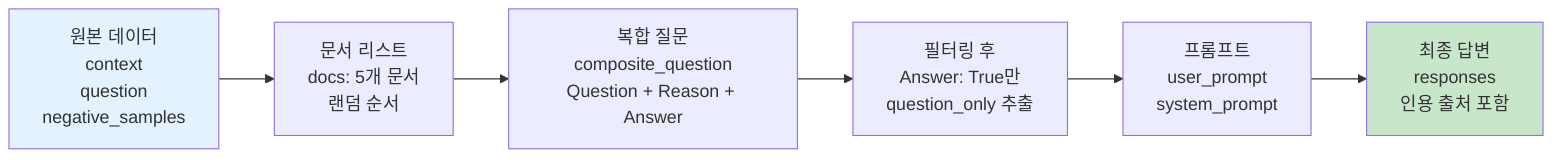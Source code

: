 flowchart LR
    A[원본 데이터<br/>context<br/>question<br/>negative_samples] --> B[문서 리스트<br/>docs: 5개 문서<br/>랜덤 순서]
    
    B --> C[복합 질문<br/>composite_question<br/>Question + Reason + Answer]
    
    C --> D[필터링 후<br/>Answer: True만<br/>question_only 추출]
    
    D --> E[프롬프트<br/>user_prompt<br/>system_prompt]
    
    E --> F[최종 답변<br/>responses<br/>인용 출처 포함]
    
    style A fill:#e3f2fd
    style F fill:#c8e6c9